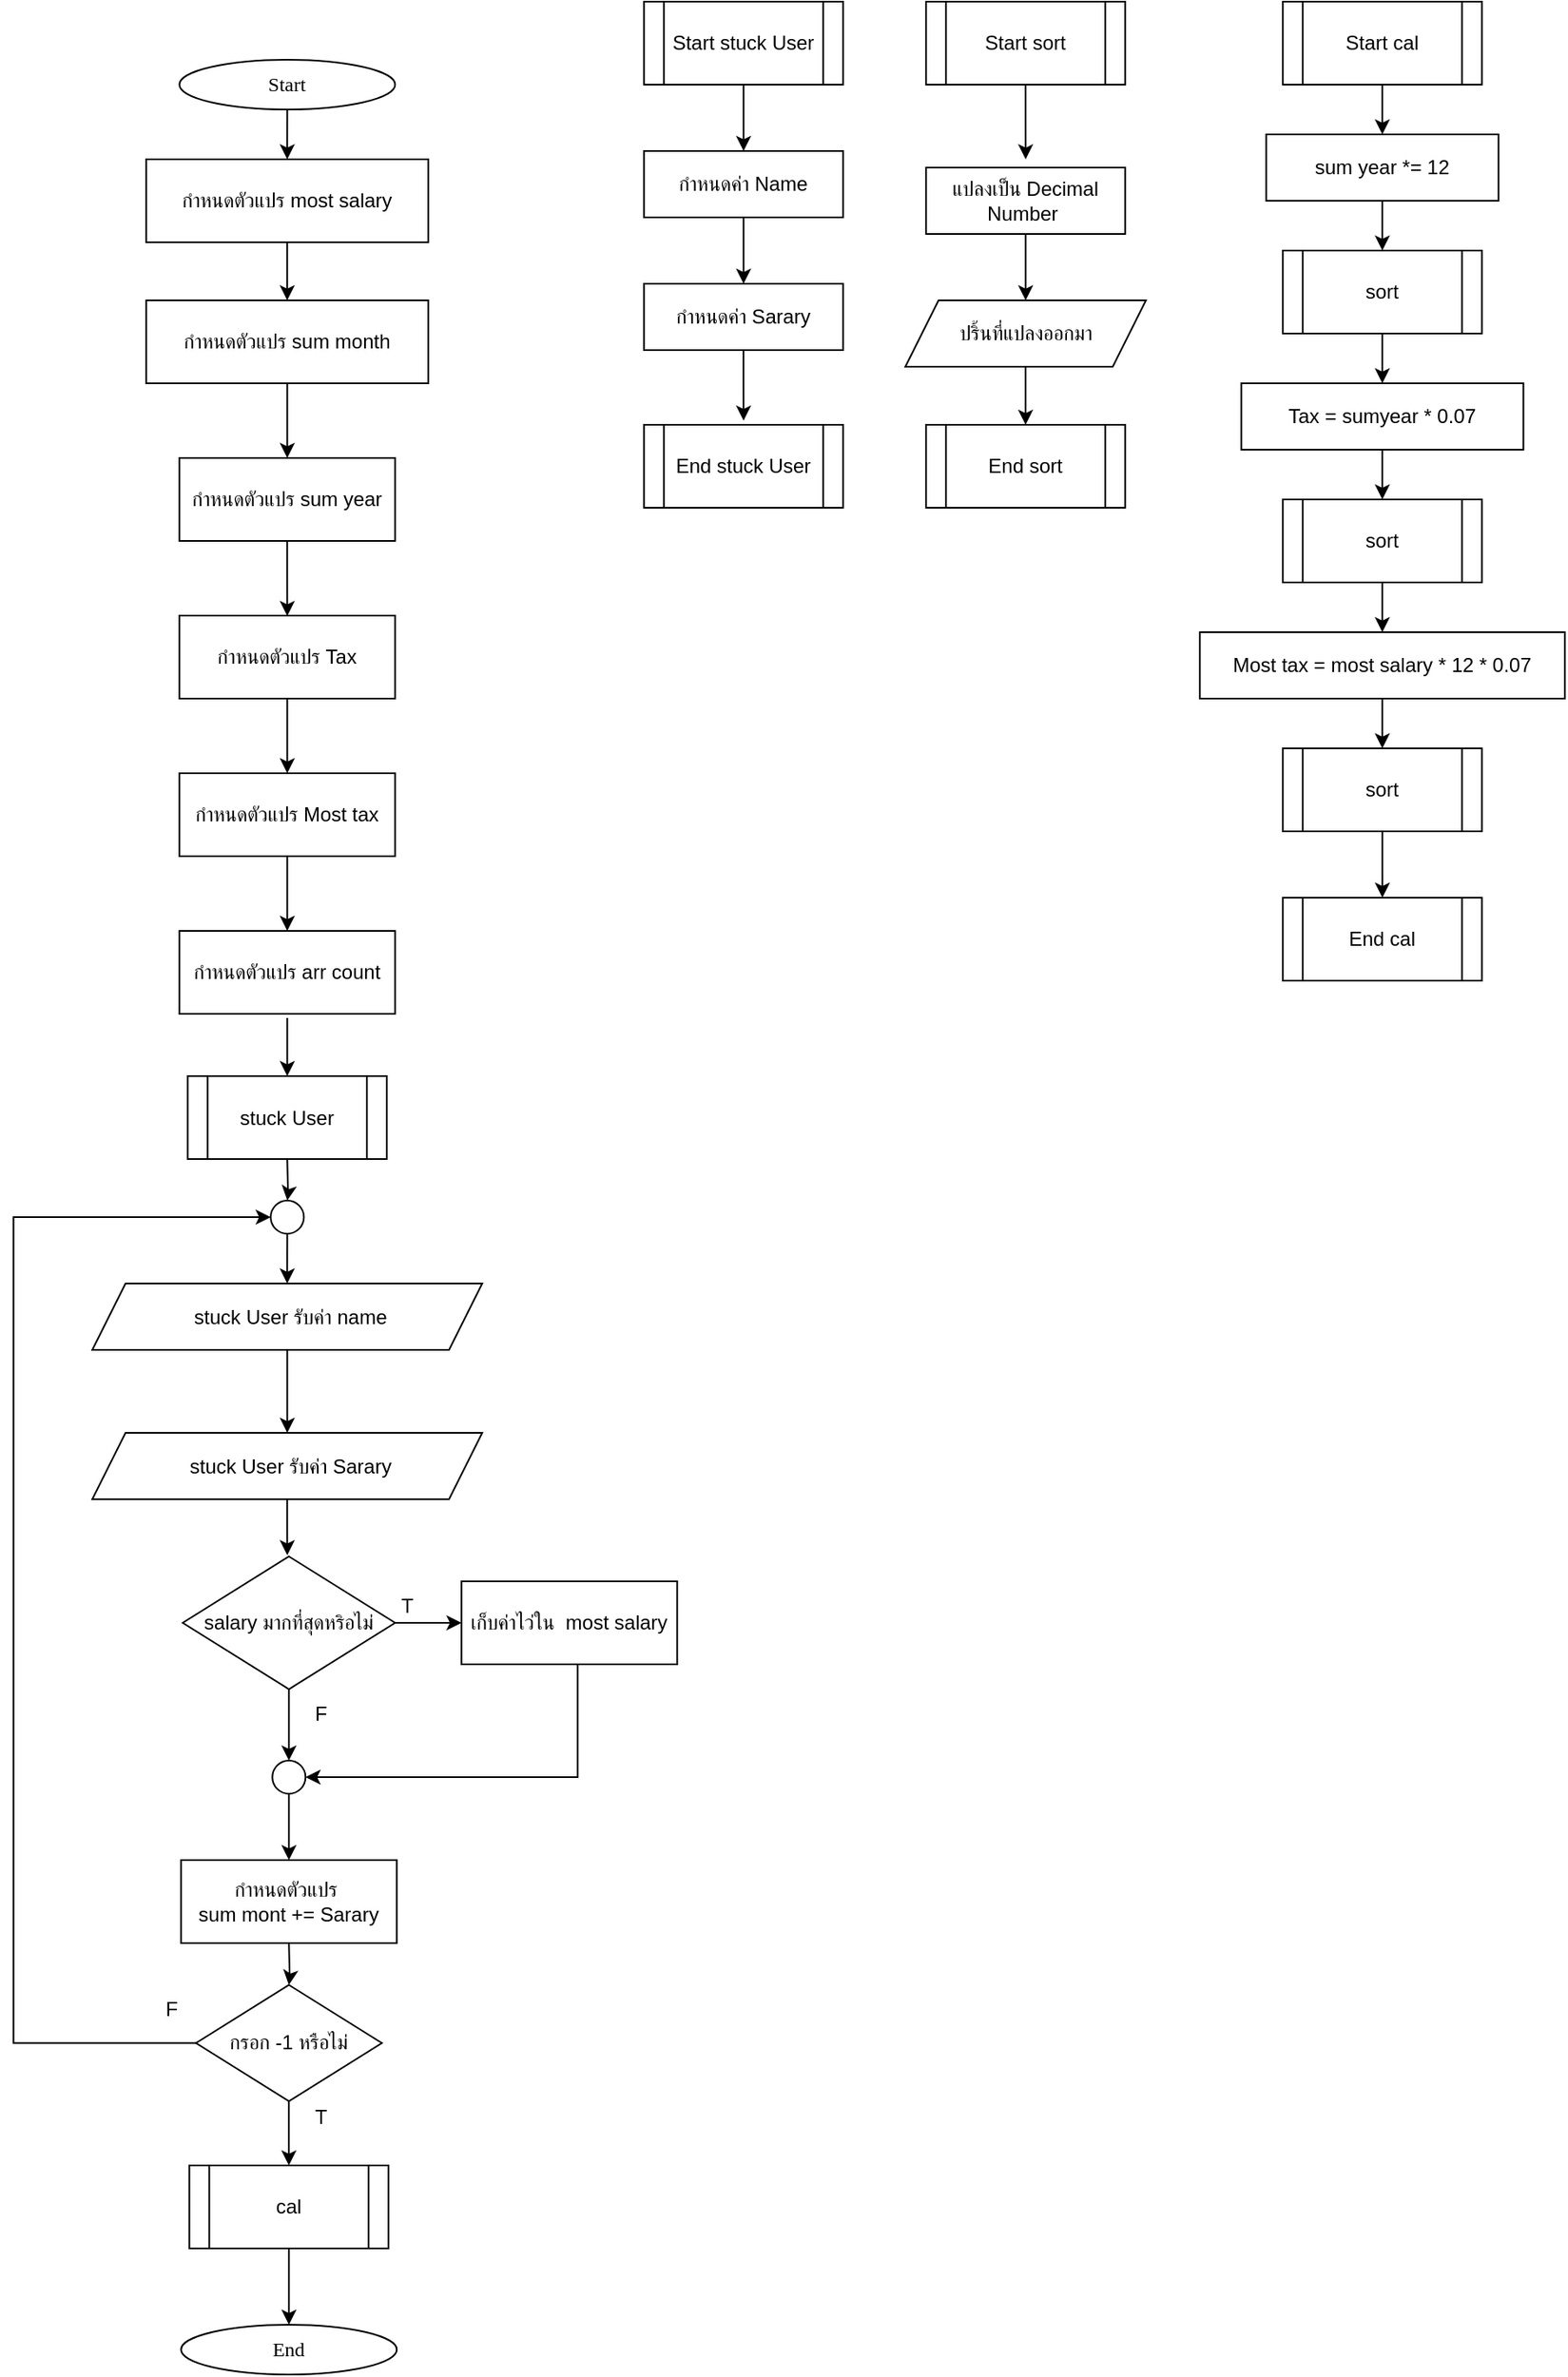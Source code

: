 <mxfile version="25.0.3">
  <diagram name="Page-1" id="mBXZbjz779aYxBfMj05S">
    <mxGraphModel dx="3827" dy="2714" grid="1" gridSize="10" guides="1" tooltips="1" connect="1" arrows="1" fold="1" page="1" pageScale="1" pageWidth="850" pageHeight="1100" math="0" shadow="0">
      <root>
        <mxCell id="0" />
        <mxCell id="1" parent="0" />
        <mxCell id="9Kg9-wG0B773OV2p_4Ai-1" value="" style="edgeStyle=orthogonalEdgeStyle;rounded=0;orthogonalLoop=1;jettySize=auto;html=1;" edge="1" parent="1" source="9Kg9-wG0B773OV2p_4Ai-2" target="9Kg9-wG0B773OV2p_4Ai-4">
          <mxGeometry relative="1" as="geometry" />
        </mxCell>
        <mxCell id="9Kg9-wG0B773OV2p_4Ai-2" value="Start stuck User" style="shape=process;whiteSpace=wrap;html=1;backgroundOutline=1;" vertex="1" parent="1">
          <mxGeometry x="-369.86" y="-960" width="120" height="50" as="geometry" />
        </mxCell>
        <mxCell id="9Kg9-wG0B773OV2p_4Ai-3" value="" style="edgeStyle=orthogonalEdgeStyle;rounded=0;orthogonalLoop=1;jettySize=auto;html=1;" edge="1" parent="1" source="9Kg9-wG0B773OV2p_4Ai-4" target="9Kg9-wG0B773OV2p_4Ai-6">
          <mxGeometry relative="1" as="geometry" />
        </mxCell>
        <mxCell id="9Kg9-wG0B773OV2p_4Ai-4" value="กำหนดค่า Name" style="rounded=0;whiteSpace=wrap;html=1;" vertex="1" parent="1">
          <mxGeometry x="-369.86" y="-870" width="120" height="40" as="geometry" />
        </mxCell>
        <mxCell id="9Kg9-wG0B773OV2p_4Ai-5" value="" style="edgeStyle=orthogonalEdgeStyle;rounded=0;orthogonalLoop=1;jettySize=auto;html=1;" edge="1" parent="1" source="9Kg9-wG0B773OV2p_4Ai-6">
          <mxGeometry relative="1" as="geometry">
            <mxPoint x="-309.86" y="-707.5" as="targetPoint" />
          </mxGeometry>
        </mxCell>
        <mxCell id="9Kg9-wG0B773OV2p_4Ai-6" value="กำหนดค่า Sarary" style="rounded=0;whiteSpace=wrap;html=1;" vertex="1" parent="1">
          <mxGeometry x="-369.86" y="-790" width="120" height="40" as="geometry" />
        </mxCell>
        <mxCell id="9Kg9-wG0B773OV2p_4Ai-7" value="End stuck User" style="shape=process;whiteSpace=wrap;html=1;backgroundOutline=1;" vertex="1" parent="1">
          <mxGeometry x="-369.86" y="-705" width="120" height="50" as="geometry" />
        </mxCell>
        <mxCell id="9Kg9-wG0B773OV2p_4Ai-8" value="" style="edgeStyle=orthogonalEdgeStyle;rounded=0;orthogonalLoop=1;jettySize=auto;html=1;" edge="1" parent="1" source="9Kg9-wG0B773OV2p_4Ai-9">
          <mxGeometry relative="1" as="geometry">
            <mxPoint x="-584.86" y="-865" as="targetPoint" />
          </mxGeometry>
        </mxCell>
        <mxCell id="9Kg9-wG0B773OV2p_4Ai-9" value="&lt;font data-font-src=&quot;https://fonts.googleapis.com/css?family=Sarabun&quot; face=&quot;Sarabun&quot;&gt;Start&lt;/font&gt;" style="ellipse;whiteSpace=wrap;html=1;" vertex="1" parent="1">
          <mxGeometry x="-649.86" y="-925" width="130" height="30" as="geometry" />
        </mxCell>
        <mxCell id="9Kg9-wG0B773OV2p_4Ai-10" value="stuck User" style="shape=process;whiteSpace=wrap;html=1;backgroundOutline=1;" vertex="1" parent="1">
          <mxGeometry x="-644.86" y="-312.5" width="120" height="50" as="geometry" />
        </mxCell>
        <mxCell id="9Kg9-wG0B773OV2p_4Ai-11" value="" style="edgeStyle=orthogonalEdgeStyle;rounded=0;orthogonalLoop=1;jettySize=auto;html=1;" edge="1" parent="1" source="9Kg9-wG0B773OV2p_4Ai-12">
          <mxGeometry relative="1" as="geometry">
            <mxPoint x="-139.853" y="-864.999" as="targetPoint" />
          </mxGeometry>
        </mxCell>
        <mxCell id="9Kg9-wG0B773OV2p_4Ai-12" value="Start sort" style="shape=process;whiteSpace=wrap;html=1;backgroundOutline=1;" vertex="1" parent="1">
          <mxGeometry x="-199.86" y="-960" width="120" height="50" as="geometry" />
        </mxCell>
        <mxCell id="9Kg9-wG0B773OV2p_4Ai-13" value="" style="edgeStyle=orthogonalEdgeStyle;rounded=0;orthogonalLoop=1;jettySize=auto;html=1;" edge="1" parent="1">
          <mxGeometry relative="1" as="geometry">
            <mxPoint x="-584.86" y="-347.5" as="sourcePoint" />
            <mxPoint x="-584.86" y="-312.5" as="targetPoint" />
          </mxGeometry>
        </mxCell>
        <mxCell id="9Kg9-wG0B773OV2p_4Ai-14" value="" style="edgeStyle=orthogonalEdgeStyle;rounded=0;orthogonalLoop=1;jettySize=auto;html=1;" edge="1" parent="1" source="9Kg9-wG0B773OV2p_4Ai-15" target="9Kg9-wG0B773OV2p_4Ai-16">
          <mxGeometry relative="1" as="geometry" />
        </mxCell>
        <mxCell id="9Kg9-wG0B773OV2p_4Ai-15" value="กำหนดตัวแปร Most tax" style="rounded=0;whiteSpace=wrap;html=1;" vertex="1" parent="1">
          <mxGeometry x="-649.86" y="-495" width="130" height="50" as="geometry" />
        </mxCell>
        <mxCell id="9Kg9-wG0B773OV2p_4Ai-16" value="กำหนดตัวแปร arr count" style="rounded=0;whiteSpace=wrap;html=1;" vertex="1" parent="1">
          <mxGeometry x="-649.86" y="-400" width="130" height="50" as="geometry" />
        </mxCell>
        <mxCell id="9Kg9-wG0B773OV2p_4Ai-17" value="" style="edgeStyle=orthogonalEdgeStyle;rounded=0;orthogonalLoop=1;jettySize=auto;html=1;" edge="1" parent="1" source="9Kg9-wG0B773OV2p_4Ai-18" target="9Kg9-wG0B773OV2p_4Ai-15">
          <mxGeometry relative="1" as="geometry" />
        </mxCell>
        <mxCell id="9Kg9-wG0B773OV2p_4Ai-18" value="กำหนดตัวแปร Tax" style="rounded=0;whiteSpace=wrap;html=1;" vertex="1" parent="1">
          <mxGeometry x="-649.86" y="-590" width="130" height="50" as="geometry" />
        </mxCell>
        <mxCell id="9Kg9-wG0B773OV2p_4Ai-19" value="กำหนดตัวแปร sum year" style="rounded=0;whiteSpace=wrap;html=1;" vertex="1" parent="1">
          <mxGeometry x="-649.86" y="-685" width="130" height="50" as="geometry" />
        </mxCell>
        <mxCell id="9Kg9-wG0B773OV2p_4Ai-20" value="" style="edgeStyle=orthogonalEdgeStyle;rounded=0;orthogonalLoop=1;jettySize=auto;html=1;" edge="1" parent="1" source="9Kg9-wG0B773OV2p_4Ai-21" target="9Kg9-wG0B773OV2p_4Ai-19">
          <mxGeometry relative="1" as="geometry" />
        </mxCell>
        <mxCell id="9Kg9-wG0B773OV2p_4Ai-21" value="กำหนดตัวแปร sum month" style="rounded=0;whiteSpace=wrap;html=1;" vertex="1" parent="1">
          <mxGeometry x="-669.86" y="-780" width="170" height="50" as="geometry" />
        </mxCell>
        <mxCell id="9Kg9-wG0B773OV2p_4Ai-22" value="" style="edgeStyle=orthogonalEdgeStyle;rounded=0;orthogonalLoop=1;jettySize=auto;html=1;" edge="1" parent="1" source="9Kg9-wG0B773OV2p_4Ai-19">
          <mxGeometry relative="1" as="geometry">
            <mxPoint x="-584.86" y="-589.75" as="targetPoint" />
          </mxGeometry>
        </mxCell>
        <mxCell id="9Kg9-wG0B773OV2p_4Ai-23" value="กำหนดตัวแปร&amp;nbsp;&lt;div&gt;sum mont += Sarary&lt;/div&gt;" style="rounded=0;whiteSpace=wrap;html=1;" vertex="1" parent="1">
          <mxGeometry x="-648.86" y="160" width="130" height="50" as="geometry" />
        </mxCell>
        <mxCell id="9Kg9-wG0B773OV2p_4Ai-24" value="" style="edgeStyle=orthogonalEdgeStyle;rounded=0;orthogonalLoop=1;jettySize=auto;html=1;" edge="1" parent="1" source="9Kg9-wG0B773OV2p_4Ai-25" target="9Kg9-wG0B773OV2p_4Ai-47">
          <mxGeometry relative="1" as="geometry" />
        </mxCell>
        <mxCell id="9Kg9-wG0B773OV2p_4Ai-25" value="แปลงเป็น&amp;nbsp;Decimal Number&amp;nbsp;" style="rounded=0;whiteSpace=wrap;html=1;" vertex="1" parent="1">
          <mxGeometry x="-199.86" y="-860" width="120" height="40" as="geometry" />
        </mxCell>
        <mxCell id="9Kg9-wG0B773OV2p_4Ai-26" value="End sort" style="shape=process;whiteSpace=wrap;html=1;backgroundOutline=1;" vertex="1" parent="1">
          <mxGeometry x="-199.86" y="-705" width="120" height="50" as="geometry" />
        </mxCell>
        <mxCell id="9Kg9-wG0B773OV2p_4Ai-27" value="" style="edgeStyle=orthogonalEdgeStyle;rounded=0;orthogonalLoop=1;jettySize=auto;html=1;" edge="1" parent="1" source="9Kg9-wG0B773OV2p_4Ai-28" target="9Kg9-wG0B773OV2p_4Ai-43">
          <mxGeometry relative="1" as="geometry" />
        </mxCell>
        <mxCell id="9Kg9-wG0B773OV2p_4Ai-28" value="Start cal" style="shape=process;whiteSpace=wrap;html=1;backgroundOutline=1;" vertex="1" parent="1">
          <mxGeometry x="15.14" y="-960" width="120" height="50" as="geometry" />
        </mxCell>
        <mxCell id="9Kg9-wG0B773OV2p_4Ai-29" value="" style="edgeStyle=orthogonalEdgeStyle;rounded=0;orthogonalLoop=1;jettySize=auto;html=1;" edge="1" parent="1" target="9Kg9-wG0B773OV2p_4Ai-35">
          <mxGeometry relative="1" as="geometry">
            <mxPoint x="-584.86" y="-262" as="sourcePoint" />
          </mxGeometry>
        </mxCell>
        <mxCell id="9Kg9-wG0B773OV2p_4Ai-30" value="" style="edgeStyle=orthogonalEdgeStyle;rounded=0;orthogonalLoop=1;jettySize=auto;html=1;" edge="1" parent="1" source="9Kg9-wG0B773OV2p_4Ai-31" target="9Kg9-wG0B773OV2p_4Ai-33">
          <mxGeometry relative="1" as="geometry" />
        </mxCell>
        <mxCell id="9Kg9-wG0B773OV2p_4Ai-31" value="&amp;nbsp;stuck User รับค่า name" style="shape=parallelogram;perimeter=parallelogramPerimeter;whiteSpace=wrap;html=1;fixedSize=1;" vertex="1" parent="1">
          <mxGeometry x="-702.36" y="-187.5" width="235" height="40" as="geometry" />
        </mxCell>
        <mxCell id="9Kg9-wG0B773OV2p_4Ai-32" value="" style="edgeStyle=orthogonalEdgeStyle;rounded=0;orthogonalLoop=1;jettySize=auto;html=1;" edge="1" parent="1" source="9Kg9-wG0B773OV2p_4Ai-33">
          <mxGeometry relative="1" as="geometry">
            <mxPoint x="-584.86" y="-23.75" as="targetPoint" />
          </mxGeometry>
        </mxCell>
        <mxCell id="9Kg9-wG0B773OV2p_4Ai-33" value="&amp;nbsp;stuck User รับค่า Sarary" style="shape=parallelogram;perimeter=parallelogramPerimeter;whiteSpace=wrap;html=1;fixedSize=1;" vertex="1" parent="1">
          <mxGeometry x="-702.36" y="-97.5" width="235" height="40" as="geometry" />
        </mxCell>
        <mxCell id="9Kg9-wG0B773OV2p_4Ai-34" value="" style="edgeStyle=orthogonalEdgeStyle;rounded=0;orthogonalLoop=1;jettySize=auto;html=1;" edge="1" parent="1" source="9Kg9-wG0B773OV2p_4Ai-35" target="9Kg9-wG0B773OV2p_4Ai-31">
          <mxGeometry relative="1" as="geometry" />
        </mxCell>
        <mxCell id="9Kg9-wG0B773OV2p_4Ai-35" value="" style="ellipse;whiteSpace=wrap;html=1;aspect=fixed;" vertex="1" parent="1">
          <mxGeometry x="-594.86" y="-237.5" width="20" height="20" as="geometry" />
        </mxCell>
        <mxCell id="9Kg9-wG0B773OV2p_4Ai-36" value="" style="edgeStyle=orthogonalEdgeStyle;rounded=0;orthogonalLoop=1;jettySize=auto;html=1;" edge="1" parent="1" source="9Kg9-wG0B773OV2p_4Ai-38" target="9Kg9-wG0B773OV2p_4Ai-41">
          <mxGeometry relative="1" as="geometry" />
        </mxCell>
        <mxCell id="9Kg9-wG0B773OV2p_4Ai-37" style="edgeStyle=orthogonalEdgeStyle;rounded=0;orthogonalLoop=1;jettySize=auto;html=1;entryX=0;entryY=0.5;entryDx=0;entryDy=0;" edge="1" parent="1" source="9Kg9-wG0B773OV2p_4Ai-38" target="9Kg9-wG0B773OV2p_4Ai-35">
          <mxGeometry relative="1" as="geometry">
            <Array as="points">
              <mxPoint x="-749.86" y="270" />
              <mxPoint x="-749.86" y="-227" />
            </Array>
          </mxGeometry>
        </mxCell>
        <mxCell id="9Kg9-wG0B773OV2p_4Ai-38" value="กรอก -1 หรือไม่" style="rhombus;whiteSpace=wrap;html=1;" vertex="1" parent="1">
          <mxGeometry x="-639.86" y="235.25" width="112" height="70" as="geometry" />
        </mxCell>
        <mxCell id="9Kg9-wG0B773OV2p_4Ai-39" value="" style="edgeStyle=orthogonalEdgeStyle;rounded=0;orthogonalLoop=1;jettySize=auto;html=1;" edge="1" parent="1" target="9Kg9-wG0B773OV2p_4Ai-38">
          <mxGeometry relative="1" as="geometry">
            <mxPoint x="-583.86" y="210.25" as="sourcePoint" />
          </mxGeometry>
        </mxCell>
        <mxCell id="9Kg9-wG0B773OV2p_4Ai-40" value="" style="edgeStyle=orthogonalEdgeStyle;rounded=0;orthogonalLoop=1;jettySize=auto;html=1;" edge="1" parent="1" source="9Kg9-wG0B773OV2p_4Ai-41" target="9Kg9-wG0B773OV2p_4Ai-70">
          <mxGeometry relative="1" as="geometry" />
        </mxCell>
        <mxCell id="9Kg9-wG0B773OV2p_4Ai-41" value="cal" style="shape=process;whiteSpace=wrap;html=1;backgroundOutline=1;" vertex="1" parent="1">
          <mxGeometry x="-643.86" y="344" width="120" height="50" as="geometry" />
        </mxCell>
        <mxCell id="9Kg9-wG0B773OV2p_4Ai-42" value="" style="edgeStyle=orthogonalEdgeStyle;rounded=0;orthogonalLoop=1;jettySize=auto;html=1;" edge="1" parent="1" source="9Kg9-wG0B773OV2p_4Ai-43" target="9Kg9-wG0B773OV2p_4Ai-45">
          <mxGeometry relative="1" as="geometry" />
        </mxCell>
        <mxCell id="9Kg9-wG0B773OV2p_4Ai-43" value="sum year *= 12" style="rounded=0;whiteSpace=wrap;html=1;" vertex="1" parent="1">
          <mxGeometry x="5.14" y="-880" width="140" height="40" as="geometry" />
        </mxCell>
        <mxCell id="9Kg9-wG0B773OV2p_4Ai-44" value="" style="edgeStyle=orthogonalEdgeStyle;rounded=0;orthogonalLoop=1;jettySize=auto;html=1;" edge="1" parent="1" source="9Kg9-wG0B773OV2p_4Ai-45" target="9Kg9-wG0B773OV2p_4Ai-49">
          <mxGeometry relative="1" as="geometry" />
        </mxCell>
        <mxCell id="9Kg9-wG0B773OV2p_4Ai-45" value="sort" style="shape=process;whiteSpace=wrap;html=1;backgroundOutline=1;" vertex="1" parent="1">
          <mxGeometry x="15.14" y="-810" width="120" height="50" as="geometry" />
        </mxCell>
        <mxCell id="9Kg9-wG0B773OV2p_4Ai-46" value="" style="edgeStyle=orthogonalEdgeStyle;rounded=0;orthogonalLoop=1;jettySize=auto;html=1;" edge="1" parent="1" source="9Kg9-wG0B773OV2p_4Ai-47" target="9Kg9-wG0B773OV2p_4Ai-26">
          <mxGeometry relative="1" as="geometry" />
        </mxCell>
        <mxCell id="9Kg9-wG0B773OV2p_4Ai-47" value="ปริ้นที่แปลงออกมา" style="shape=parallelogram;perimeter=parallelogramPerimeter;whiteSpace=wrap;html=1;fixedSize=1;" vertex="1" parent="1">
          <mxGeometry x="-212.36" y="-780" width="145" height="40" as="geometry" />
        </mxCell>
        <mxCell id="9Kg9-wG0B773OV2p_4Ai-48" value="" style="edgeStyle=orthogonalEdgeStyle;rounded=0;orthogonalLoop=1;jettySize=auto;html=1;" edge="1" parent="1" source="9Kg9-wG0B773OV2p_4Ai-49" target="9Kg9-wG0B773OV2p_4Ai-51">
          <mxGeometry relative="1" as="geometry" />
        </mxCell>
        <mxCell id="9Kg9-wG0B773OV2p_4Ai-49" value="Tax = sumyear * 0.07" style="rounded=0;whiteSpace=wrap;html=1;" vertex="1" parent="1">
          <mxGeometry x="-9.86" y="-730" width="170" height="40" as="geometry" />
        </mxCell>
        <mxCell id="9Kg9-wG0B773OV2p_4Ai-50" value="" style="edgeStyle=orthogonalEdgeStyle;rounded=0;orthogonalLoop=1;jettySize=auto;html=1;" edge="1" parent="1" source="9Kg9-wG0B773OV2p_4Ai-51" target="9Kg9-wG0B773OV2p_4Ai-66">
          <mxGeometry relative="1" as="geometry" />
        </mxCell>
        <mxCell id="9Kg9-wG0B773OV2p_4Ai-51" value="sort" style="shape=process;whiteSpace=wrap;html=1;backgroundOutline=1;" vertex="1" parent="1">
          <mxGeometry x="15.14" y="-660" width="120" height="50" as="geometry" />
        </mxCell>
        <mxCell id="9Kg9-wG0B773OV2p_4Ai-52" value="" style="edgeStyle=orthogonalEdgeStyle;rounded=0;orthogonalLoop=1;jettySize=auto;html=1;" edge="1" parent="1" source="9Kg9-wG0B773OV2p_4Ai-53" target="9Kg9-wG0B773OV2p_4Ai-21">
          <mxGeometry relative="1" as="geometry" />
        </mxCell>
        <mxCell id="9Kg9-wG0B773OV2p_4Ai-53" value="กำหนดตัวแปร most salary" style="rounded=0;whiteSpace=wrap;html=1;" vertex="1" parent="1">
          <mxGeometry x="-669.86" y="-865" width="170" height="50" as="geometry" />
        </mxCell>
        <mxCell id="9Kg9-wG0B773OV2p_4Ai-54" style="edgeStyle=orthogonalEdgeStyle;rounded=0;orthogonalLoop=1;jettySize=auto;html=1;entryX=1;entryY=0.5;entryDx=0;entryDy=0;" edge="1" parent="1" source="9Kg9-wG0B773OV2p_4Ai-55" target="9Kg9-wG0B773OV2p_4Ai-60">
          <mxGeometry relative="1" as="geometry">
            <Array as="points">
              <mxPoint x="-409.86" y="110" />
            </Array>
          </mxGeometry>
        </mxCell>
        <mxCell id="9Kg9-wG0B773OV2p_4Ai-55" value="เก็บค่าไว่ใน&amp;nbsp; most salary" style="rounded=0;whiteSpace=wrap;html=1;" vertex="1" parent="1">
          <mxGeometry x="-479.86" y="-8" width="130" height="50" as="geometry" />
        </mxCell>
        <mxCell id="9Kg9-wG0B773OV2p_4Ai-56" value="" style="edgeStyle=orthogonalEdgeStyle;rounded=0;orthogonalLoop=1;jettySize=auto;html=1;" edge="1" parent="1" source="9Kg9-wG0B773OV2p_4Ai-58" target="9Kg9-wG0B773OV2p_4Ai-55">
          <mxGeometry relative="1" as="geometry" />
        </mxCell>
        <mxCell id="9Kg9-wG0B773OV2p_4Ai-57" value="" style="edgeStyle=orthogonalEdgeStyle;rounded=0;orthogonalLoop=1;jettySize=auto;html=1;" edge="1" parent="1" source="9Kg9-wG0B773OV2p_4Ai-58" target="9Kg9-wG0B773OV2p_4Ai-60">
          <mxGeometry relative="1" as="geometry" />
        </mxCell>
        <mxCell id="9Kg9-wG0B773OV2p_4Ai-58" value="salary มากที่สุดหริอไม่" style="rhombus;whiteSpace=wrap;html=1;" vertex="1" parent="1">
          <mxGeometry x="-647.86" y="-23" width="128" height="80" as="geometry" />
        </mxCell>
        <mxCell id="9Kg9-wG0B773OV2p_4Ai-59" style="edgeStyle=orthogonalEdgeStyle;rounded=0;orthogonalLoop=1;jettySize=auto;html=1;entryX=0.5;entryY=0;entryDx=0;entryDy=0;" edge="1" parent="1" source="9Kg9-wG0B773OV2p_4Ai-60" target="9Kg9-wG0B773OV2p_4Ai-23">
          <mxGeometry relative="1" as="geometry" />
        </mxCell>
        <mxCell id="9Kg9-wG0B773OV2p_4Ai-60" value="" style="ellipse;whiteSpace=wrap;html=1;aspect=fixed;" vertex="1" parent="1">
          <mxGeometry x="-593.86" y="100" width="20" height="20" as="geometry" />
        </mxCell>
        <mxCell id="9Kg9-wG0B773OV2p_4Ai-61" value="T" style="text;html=1;align=center;verticalAlign=middle;resizable=0;points=[];autosize=1;strokeColor=none;fillColor=none;" vertex="1" parent="1">
          <mxGeometry x="-579.86" y="300" width="30" height="30" as="geometry" />
        </mxCell>
        <mxCell id="9Kg9-wG0B773OV2p_4Ai-62" value="F" style="text;html=1;align=center;verticalAlign=middle;resizable=0;points=[];autosize=1;strokeColor=none;fillColor=none;" vertex="1" parent="1">
          <mxGeometry x="-669.86" y="235.25" width="30" height="30" as="geometry" />
        </mxCell>
        <mxCell id="9Kg9-wG0B773OV2p_4Ai-63" value="T" style="text;html=1;align=center;verticalAlign=middle;resizable=0;points=[];autosize=1;strokeColor=none;fillColor=none;" vertex="1" parent="1">
          <mxGeometry x="-527.86" y="-8" width="30" height="30" as="geometry" />
        </mxCell>
        <mxCell id="9Kg9-wG0B773OV2p_4Ai-64" value="F" style="text;html=1;align=center;verticalAlign=middle;resizable=0;points=[];autosize=1;strokeColor=none;fillColor=none;" vertex="1" parent="1">
          <mxGeometry x="-579.86" y="57" width="30" height="30" as="geometry" />
        </mxCell>
        <mxCell id="9Kg9-wG0B773OV2p_4Ai-65" value="" style="edgeStyle=orthogonalEdgeStyle;rounded=0;orthogonalLoop=1;jettySize=auto;html=1;" edge="1" parent="1" source="9Kg9-wG0B773OV2p_4Ai-66" target="9Kg9-wG0B773OV2p_4Ai-68">
          <mxGeometry relative="1" as="geometry" />
        </mxCell>
        <mxCell id="9Kg9-wG0B773OV2p_4Ai-66" value="Most tax = most salary * 12 * 0.07" style="rounded=0;whiteSpace=wrap;html=1;" vertex="1" parent="1">
          <mxGeometry x="-34.86" y="-580" width="220" height="40" as="geometry" />
        </mxCell>
        <mxCell id="9Kg9-wG0B773OV2p_4Ai-67" value="" style="edgeStyle=orthogonalEdgeStyle;rounded=0;orthogonalLoop=1;jettySize=auto;html=1;" edge="1" parent="1" source="9Kg9-wG0B773OV2p_4Ai-68" target="9Kg9-wG0B773OV2p_4Ai-69">
          <mxGeometry relative="1" as="geometry" />
        </mxCell>
        <mxCell id="9Kg9-wG0B773OV2p_4Ai-68" value="sort" style="shape=process;whiteSpace=wrap;html=1;backgroundOutline=1;" vertex="1" parent="1">
          <mxGeometry x="15.14" y="-510" width="120" height="50" as="geometry" />
        </mxCell>
        <mxCell id="9Kg9-wG0B773OV2p_4Ai-69" value="End cal" style="shape=process;whiteSpace=wrap;html=1;backgroundOutline=1;" vertex="1" parent="1">
          <mxGeometry x="15.14" y="-420" width="120" height="50" as="geometry" />
        </mxCell>
        <mxCell id="9Kg9-wG0B773OV2p_4Ai-70" value="&lt;font data-font-src=&quot;https://fonts.googleapis.com/css?family=Sarabun&quot; face=&quot;Sarabun&quot;&gt;End&lt;/font&gt;" style="ellipse;whiteSpace=wrap;html=1;" vertex="1" parent="1">
          <mxGeometry x="-648.86" y="440" width="130" height="30" as="geometry" />
        </mxCell>
      </root>
    </mxGraphModel>
  </diagram>
</mxfile>
